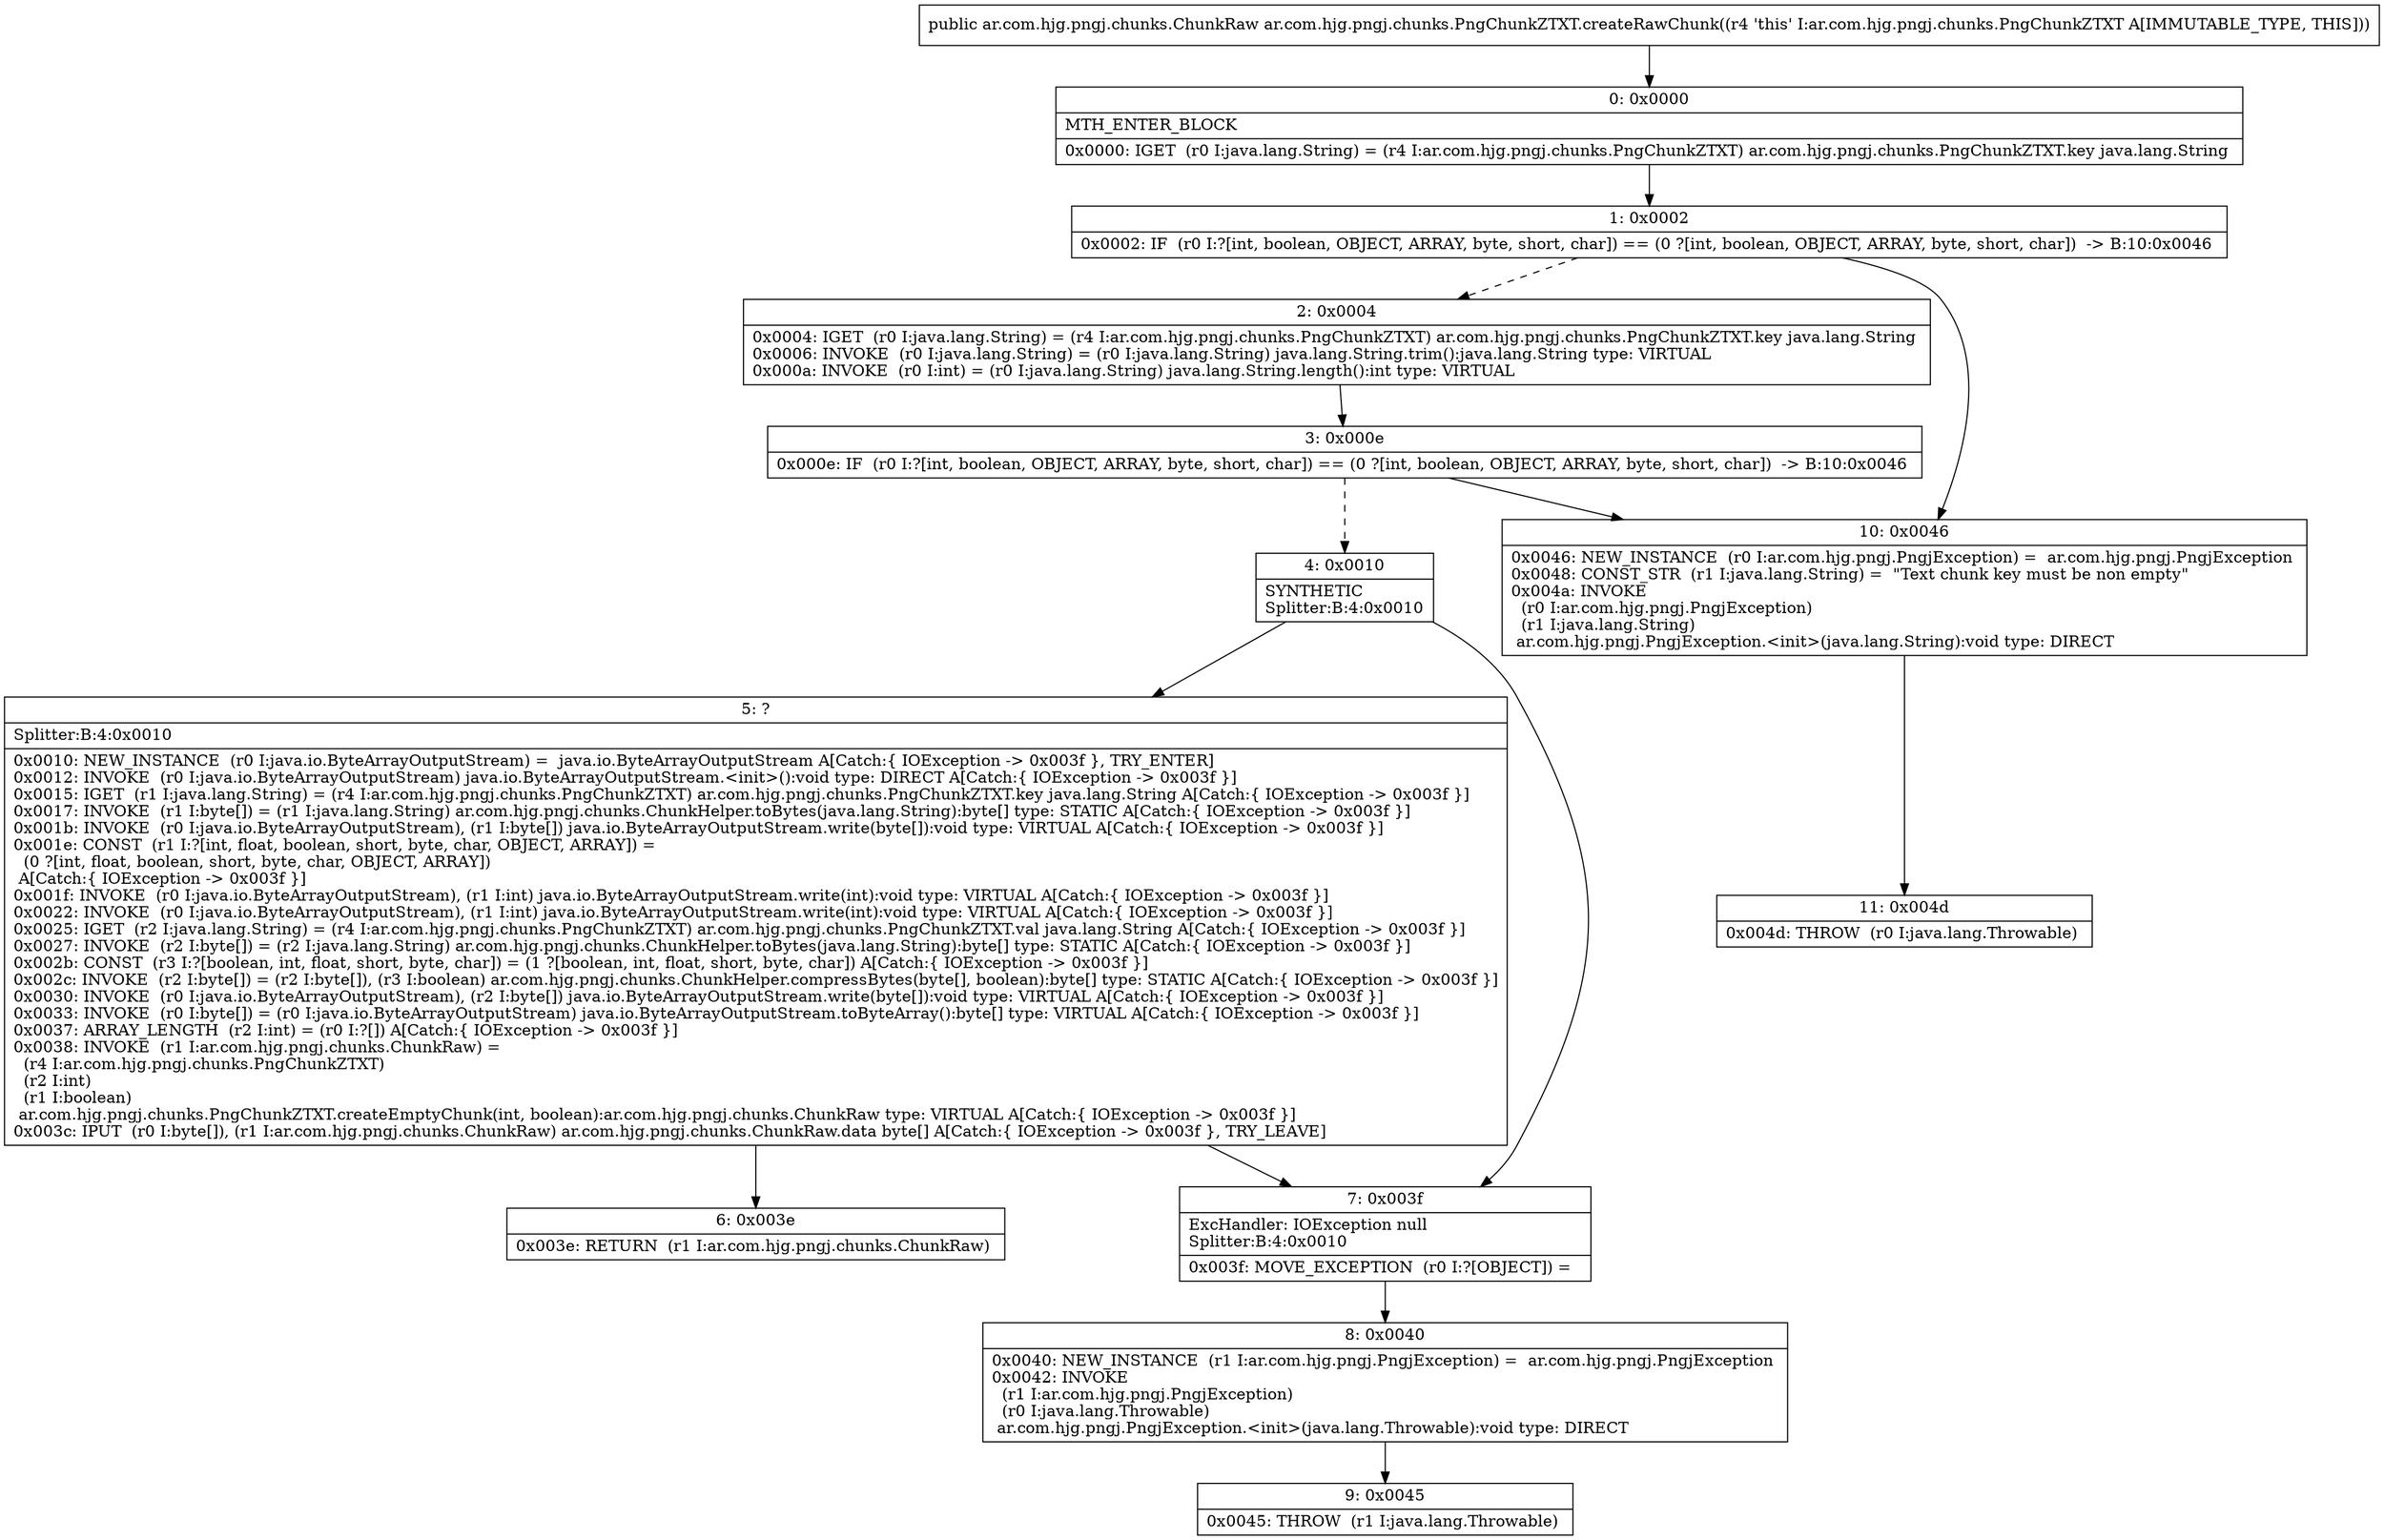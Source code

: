 digraph "CFG forar.com.hjg.pngj.chunks.PngChunkZTXT.createRawChunk()Lar\/com\/hjg\/pngj\/chunks\/ChunkRaw;" {
Node_0 [shape=record,label="{0\:\ 0x0000|MTH_ENTER_BLOCK\l|0x0000: IGET  (r0 I:java.lang.String) = (r4 I:ar.com.hjg.pngj.chunks.PngChunkZTXT) ar.com.hjg.pngj.chunks.PngChunkZTXT.key java.lang.String \l}"];
Node_1 [shape=record,label="{1\:\ 0x0002|0x0002: IF  (r0 I:?[int, boolean, OBJECT, ARRAY, byte, short, char]) == (0 ?[int, boolean, OBJECT, ARRAY, byte, short, char])  \-\> B:10:0x0046 \l}"];
Node_2 [shape=record,label="{2\:\ 0x0004|0x0004: IGET  (r0 I:java.lang.String) = (r4 I:ar.com.hjg.pngj.chunks.PngChunkZTXT) ar.com.hjg.pngj.chunks.PngChunkZTXT.key java.lang.String \l0x0006: INVOKE  (r0 I:java.lang.String) = (r0 I:java.lang.String) java.lang.String.trim():java.lang.String type: VIRTUAL \l0x000a: INVOKE  (r0 I:int) = (r0 I:java.lang.String) java.lang.String.length():int type: VIRTUAL \l}"];
Node_3 [shape=record,label="{3\:\ 0x000e|0x000e: IF  (r0 I:?[int, boolean, OBJECT, ARRAY, byte, short, char]) == (0 ?[int, boolean, OBJECT, ARRAY, byte, short, char])  \-\> B:10:0x0046 \l}"];
Node_4 [shape=record,label="{4\:\ 0x0010|SYNTHETIC\lSplitter:B:4:0x0010\l}"];
Node_5 [shape=record,label="{5\:\ ?|Splitter:B:4:0x0010\l|0x0010: NEW_INSTANCE  (r0 I:java.io.ByteArrayOutputStream) =  java.io.ByteArrayOutputStream A[Catch:\{ IOException \-\> 0x003f \}, TRY_ENTER]\l0x0012: INVOKE  (r0 I:java.io.ByteArrayOutputStream) java.io.ByteArrayOutputStream.\<init\>():void type: DIRECT A[Catch:\{ IOException \-\> 0x003f \}]\l0x0015: IGET  (r1 I:java.lang.String) = (r4 I:ar.com.hjg.pngj.chunks.PngChunkZTXT) ar.com.hjg.pngj.chunks.PngChunkZTXT.key java.lang.String A[Catch:\{ IOException \-\> 0x003f \}]\l0x0017: INVOKE  (r1 I:byte[]) = (r1 I:java.lang.String) ar.com.hjg.pngj.chunks.ChunkHelper.toBytes(java.lang.String):byte[] type: STATIC A[Catch:\{ IOException \-\> 0x003f \}]\l0x001b: INVOKE  (r0 I:java.io.ByteArrayOutputStream), (r1 I:byte[]) java.io.ByteArrayOutputStream.write(byte[]):void type: VIRTUAL A[Catch:\{ IOException \-\> 0x003f \}]\l0x001e: CONST  (r1 I:?[int, float, boolean, short, byte, char, OBJECT, ARRAY]) = \l  (0 ?[int, float, boolean, short, byte, char, OBJECT, ARRAY])\l A[Catch:\{ IOException \-\> 0x003f \}]\l0x001f: INVOKE  (r0 I:java.io.ByteArrayOutputStream), (r1 I:int) java.io.ByteArrayOutputStream.write(int):void type: VIRTUAL A[Catch:\{ IOException \-\> 0x003f \}]\l0x0022: INVOKE  (r0 I:java.io.ByteArrayOutputStream), (r1 I:int) java.io.ByteArrayOutputStream.write(int):void type: VIRTUAL A[Catch:\{ IOException \-\> 0x003f \}]\l0x0025: IGET  (r2 I:java.lang.String) = (r4 I:ar.com.hjg.pngj.chunks.PngChunkZTXT) ar.com.hjg.pngj.chunks.PngChunkZTXT.val java.lang.String A[Catch:\{ IOException \-\> 0x003f \}]\l0x0027: INVOKE  (r2 I:byte[]) = (r2 I:java.lang.String) ar.com.hjg.pngj.chunks.ChunkHelper.toBytes(java.lang.String):byte[] type: STATIC A[Catch:\{ IOException \-\> 0x003f \}]\l0x002b: CONST  (r3 I:?[boolean, int, float, short, byte, char]) = (1 ?[boolean, int, float, short, byte, char]) A[Catch:\{ IOException \-\> 0x003f \}]\l0x002c: INVOKE  (r2 I:byte[]) = (r2 I:byte[]), (r3 I:boolean) ar.com.hjg.pngj.chunks.ChunkHelper.compressBytes(byte[], boolean):byte[] type: STATIC A[Catch:\{ IOException \-\> 0x003f \}]\l0x0030: INVOKE  (r0 I:java.io.ByteArrayOutputStream), (r2 I:byte[]) java.io.ByteArrayOutputStream.write(byte[]):void type: VIRTUAL A[Catch:\{ IOException \-\> 0x003f \}]\l0x0033: INVOKE  (r0 I:byte[]) = (r0 I:java.io.ByteArrayOutputStream) java.io.ByteArrayOutputStream.toByteArray():byte[] type: VIRTUAL A[Catch:\{ IOException \-\> 0x003f \}]\l0x0037: ARRAY_LENGTH  (r2 I:int) = (r0 I:?[]) A[Catch:\{ IOException \-\> 0x003f \}]\l0x0038: INVOKE  (r1 I:ar.com.hjg.pngj.chunks.ChunkRaw) = \l  (r4 I:ar.com.hjg.pngj.chunks.PngChunkZTXT)\l  (r2 I:int)\l  (r1 I:boolean)\l ar.com.hjg.pngj.chunks.PngChunkZTXT.createEmptyChunk(int, boolean):ar.com.hjg.pngj.chunks.ChunkRaw type: VIRTUAL A[Catch:\{ IOException \-\> 0x003f \}]\l0x003c: IPUT  (r0 I:byte[]), (r1 I:ar.com.hjg.pngj.chunks.ChunkRaw) ar.com.hjg.pngj.chunks.ChunkRaw.data byte[] A[Catch:\{ IOException \-\> 0x003f \}, TRY_LEAVE]\l}"];
Node_6 [shape=record,label="{6\:\ 0x003e|0x003e: RETURN  (r1 I:ar.com.hjg.pngj.chunks.ChunkRaw) \l}"];
Node_7 [shape=record,label="{7\:\ 0x003f|ExcHandler: IOException null\lSplitter:B:4:0x0010\l|0x003f: MOVE_EXCEPTION  (r0 I:?[OBJECT]) =  \l}"];
Node_8 [shape=record,label="{8\:\ 0x0040|0x0040: NEW_INSTANCE  (r1 I:ar.com.hjg.pngj.PngjException) =  ar.com.hjg.pngj.PngjException \l0x0042: INVOKE  \l  (r1 I:ar.com.hjg.pngj.PngjException)\l  (r0 I:java.lang.Throwable)\l ar.com.hjg.pngj.PngjException.\<init\>(java.lang.Throwable):void type: DIRECT \l}"];
Node_9 [shape=record,label="{9\:\ 0x0045|0x0045: THROW  (r1 I:java.lang.Throwable) \l}"];
Node_10 [shape=record,label="{10\:\ 0x0046|0x0046: NEW_INSTANCE  (r0 I:ar.com.hjg.pngj.PngjException) =  ar.com.hjg.pngj.PngjException \l0x0048: CONST_STR  (r1 I:java.lang.String) =  \"Text chunk key must be non empty\" \l0x004a: INVOKE  \l  (r0 I:ar.com.hjg.pngj.PngjException)\l  (r1 I:java.lang.String)\l ar.com.hjg.pngj.PngjException.\<init\>(java.lang.String):void type: DIRECT \l}"];
Node_11 [shape=record,label="{11\:\ 0x004d|0x004d: THROW  (r0 I:java.lang.Throwable) \l}"];
MethodNode[shape=record,label="{public ar.com.hjg.pngj.chunks.ChunkRaw ar.com.hjg.pngj.chunks.PngChunkZTXT.createRawChunk((r4 'this' I:ar.com.hjg.pngj.chunks.PngChunkZTXT A[IMMUTABLE_TYPE, THIS])) }"];
MethodNode -> Node_0;
Node_0 -> Node_1;
Node_1 -> Node_2[style=dashed];
Node_1 -> Node_10;
Node_2 -> Node_3;
Node_3 -> Node_4[style=dashed];
Node_3 -> Node_10;
Node_4 -> Node_5;
Node_4 -> Node_7;
Node_5 -> Node_6;
Node_5 -> Node_7;
Node_7 -> Node_8;
Node_8 -> Node_9;
Node_10 -> Node_11;
}

